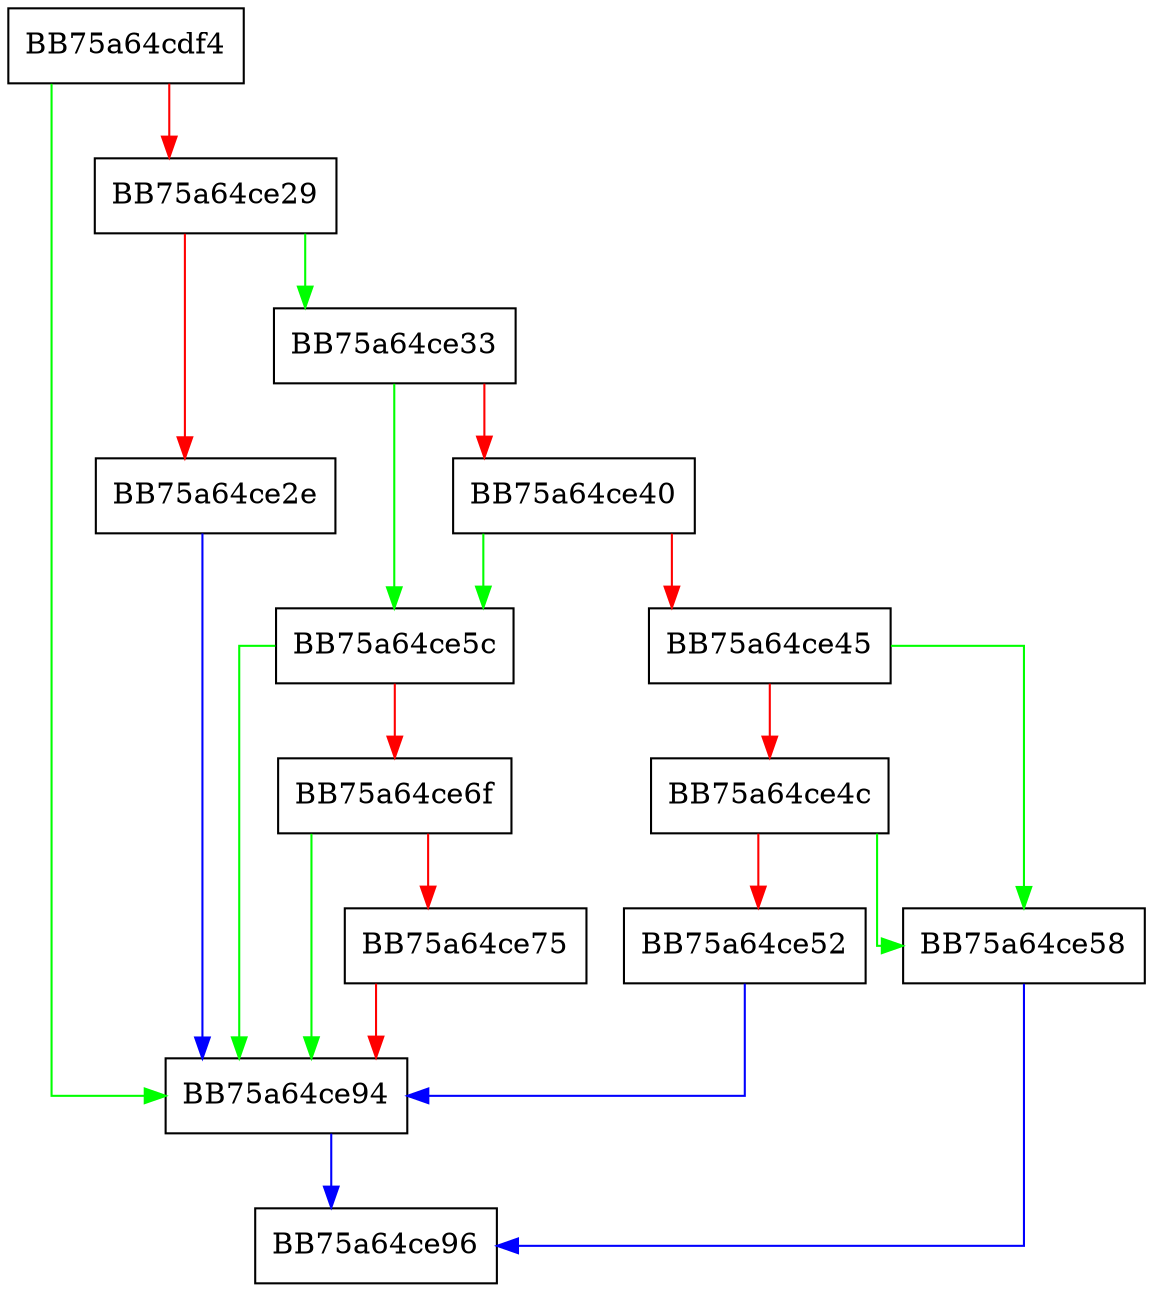 digraph GetPackHeader {
  node [shape="box"];
  graph [splines=ortho];
  BB75a64cdf4 -> BB75a64ce94 [color="green"];
  BB75a64cdf4 -> BB75a64ce29 [color="red"];
  BB75a64ce29 -> BB75a64ce33 [color="green"];
  BB75a64ce29 -> BB75a64ce2e [color="red"];
  BB75a64ce2e -> BB75a64ce94 [color="blue"];
  BB75a64ce33 -> BB75a64ce5c [color="green"];
  BB75a64ce33 -> BB75a64ce40 [color="red"];
  BB75a64ce40 -> BB75a64ce5c [color="green"];
  BB75a64ce40 -> BB75a64ce45 [color="red"];
  BB75a64ce45 -> BB75a64ce58 [color="green"];
  BB75a64ce45 -> BB75a64ce4c [color="red"];
  BB75a64ce4c -> BB75a64ce58 [color="green"];
  BB75a64ce4c -> BB75a64ce52 [color="red"];
  BB75a64ce52 -> BB75a64ce94 [color="blue"];
  BB75a64ce58 -> BB75a64ce96 [color="blue"];
  BB75a64ce5c -> BB75a64ce94 [color="green"];
  BB75a64ce5c -> BB75a64ce6f [color="red"];
  BB75a64ce6f -> BB75a64ce94 [color="green"];
  BB75a64ce6f -> BB75a64ce75 [color="red"];
  BB75a64ce75 -> BB75a64ce94 [color="red"];
  BB75a64ce94 -> BB75a64ce96 [color="blue"];
}